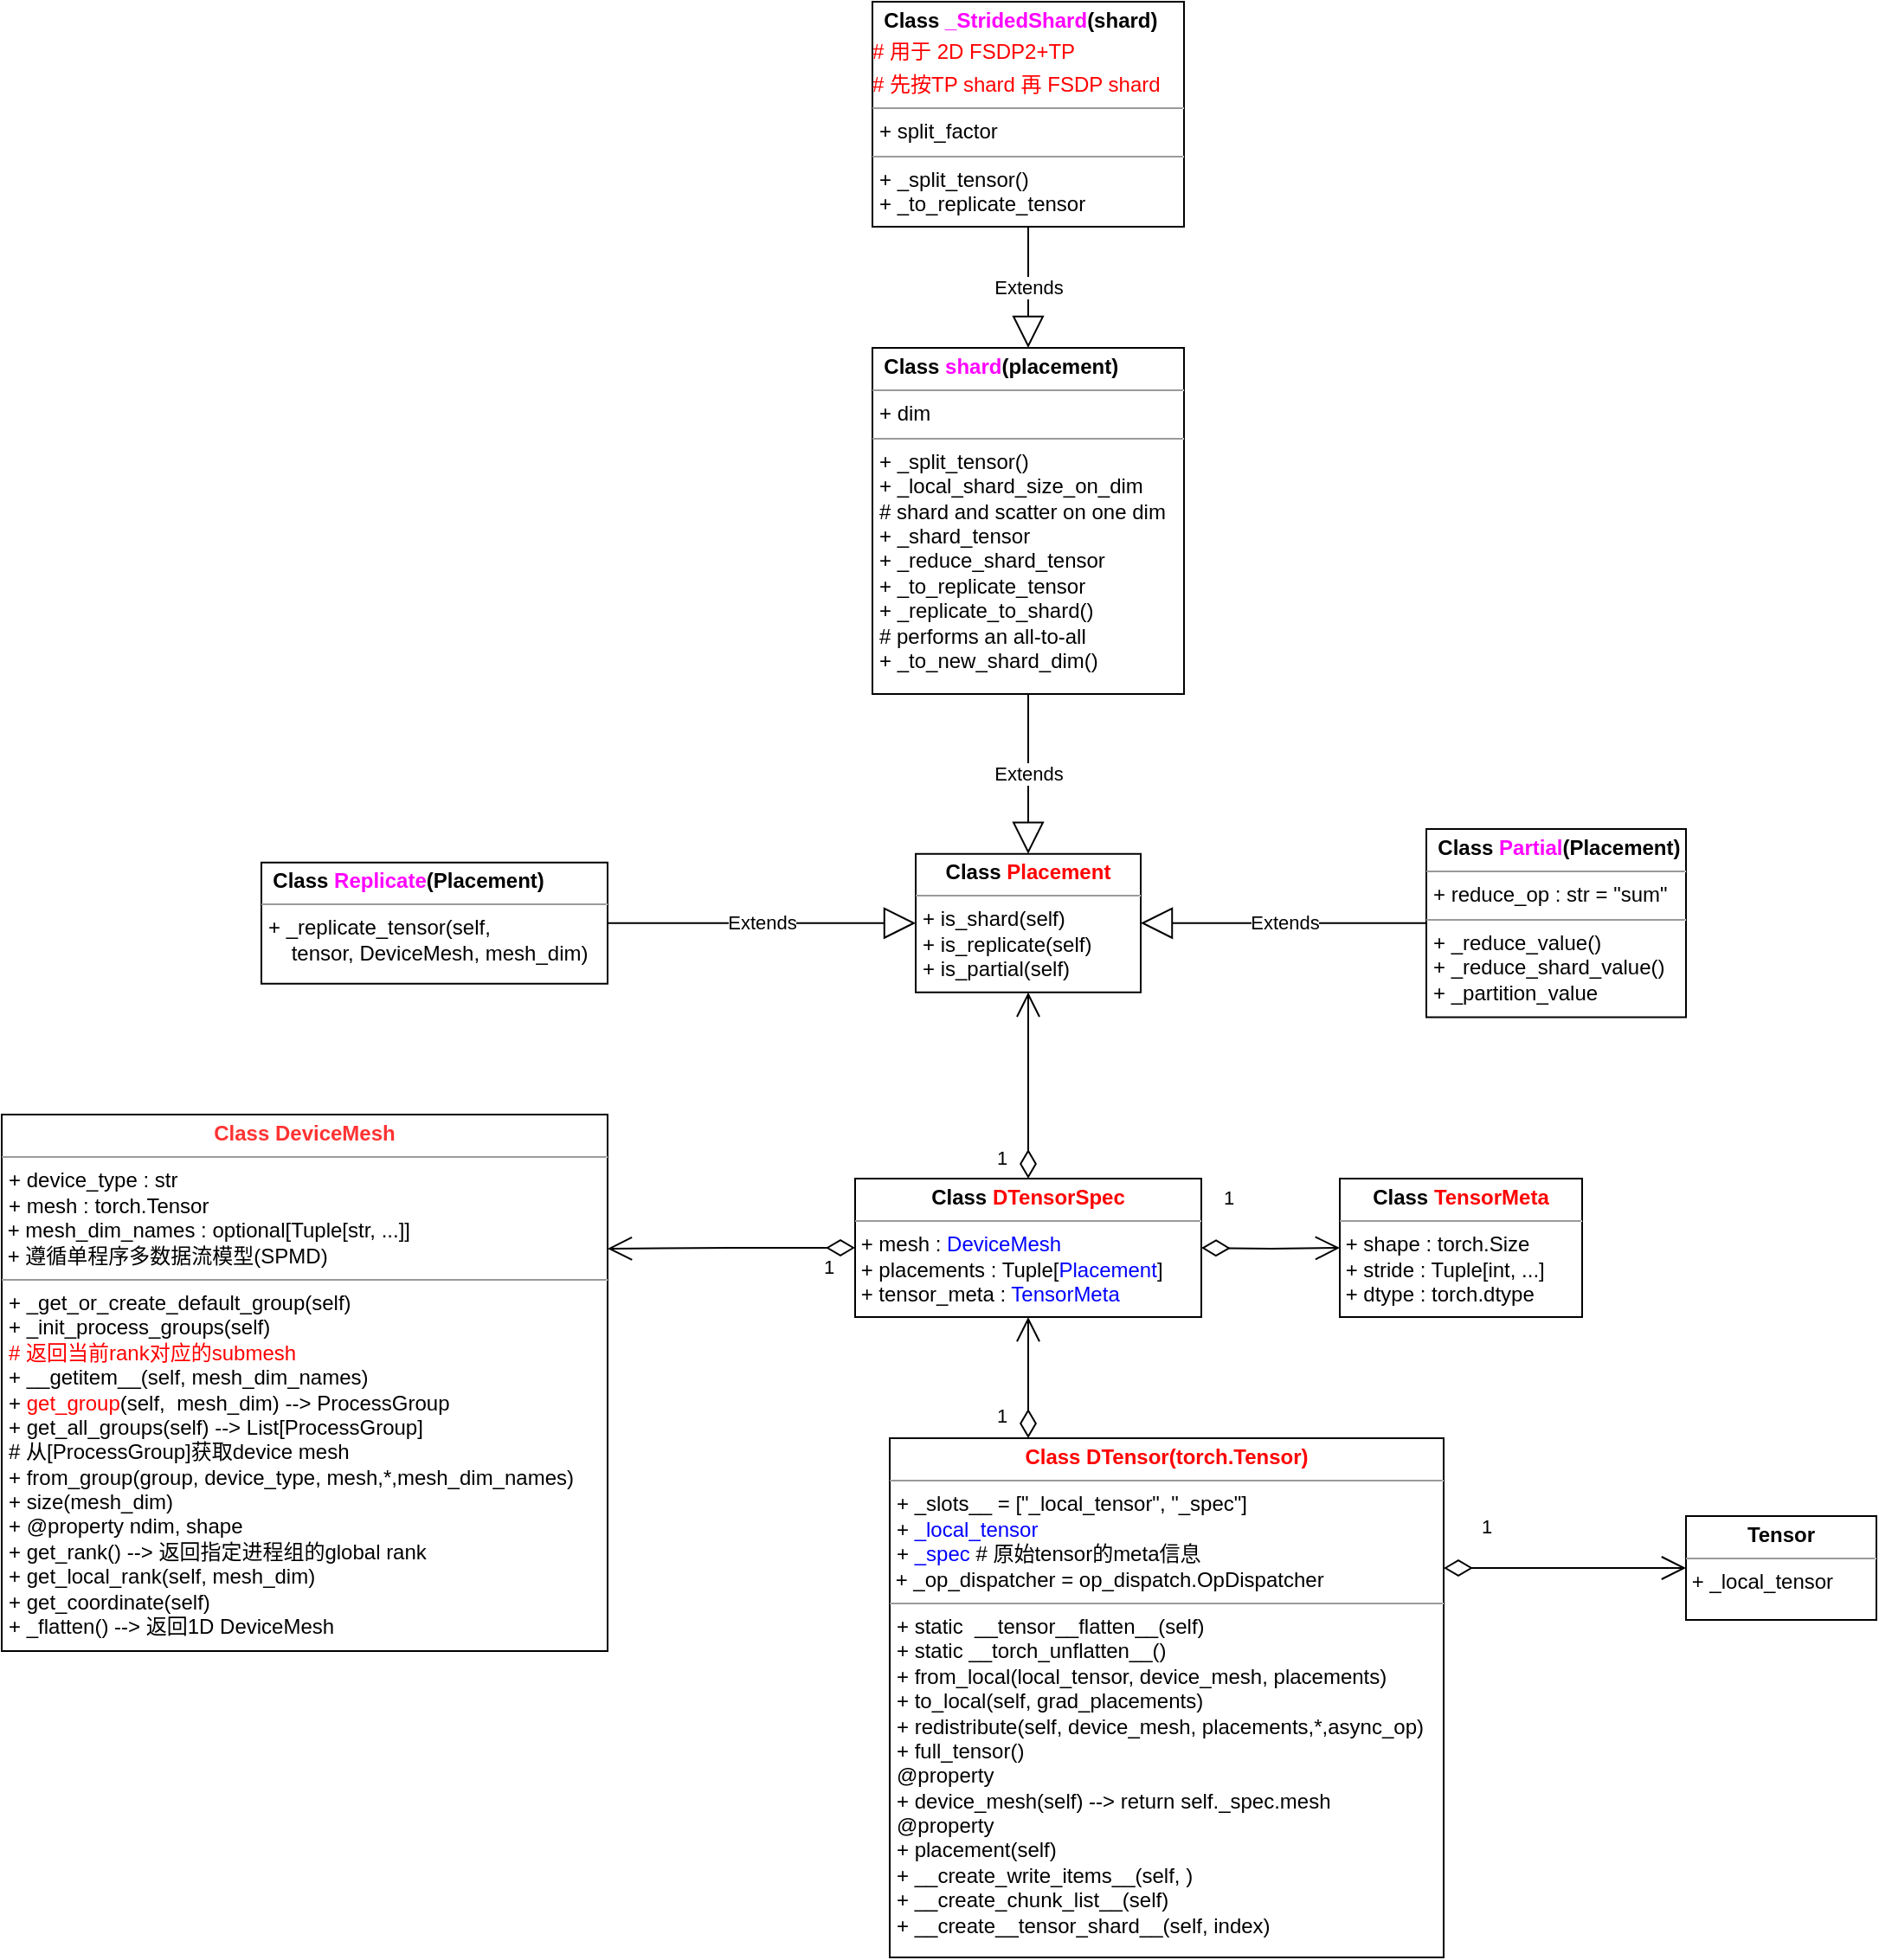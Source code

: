<mxfile version="24.2.5" type="device">
  <diagram id="C5RBs43oDa-KdzZeNtuy" name="Page-1">
    <mxGraphModel dx="2043" dy="1834" grid="1" gridSize="10" guides="1" tooltips="1" connect="1" arrows="1" fold="1" page="1" pageScale="1" pageWidth="827" pageHeight="1169" math="0" shadow="0">
      <root>
        <mxCell id="WIyWlLk6GJQsqaUBKTNV-0" />
        <mxCell id="WIyWlLk6GJQsqaUBKTNV-1" parent="WIyWlLk6GJQsqaUBKTNV-0" />
        <mxCell id="2enma9N4wk89pyidMat7-0" value="&lt;p style=&quot;margin:0px;margin-top:4px;text-align:center;&quot;&gt;&lt;b&gt;&lt;font color=&quot;#ff0000&quot;&gt;Class DTensor(torch.Tensor)&lt;/font&gt;&lt;/b&gt;&lt;/p&gt;&lt;hr size=&quot;1&quot;&gt;&lt;p style=&quot;margin:0px;margin-left:4px;&quot;&gt;+ _slots__ = [&quot;_local_tensor&quot;, &quot;_spec&quot;]&lt;/p&gt;&lt;p style=&quot;margin:0px;margin-left:4px;&quot;&gt;+&amp;nbsp;&lt;font color=&quot;#0000ff&quot;&gt;_local_tensor&lt;/font&gt;&lt;/p&gt;&lt;p style=&quot;margin:0px;margin-left:4px;&quot;&gt;+ &lt;font color=&quot;#0000ff&quot;&gt;_spec &lt;/font&gt;# 原始tensor的meta信息&lt;/p&gt;&amp;nbsp;+ _op_dispatcher = op_dispatch.OpDispatcher&lt;br&gt;&lt;hr size=&quot;1&quot;&gt;&lt;p style=&quot;margin:0px;margin-left:4px;&quot;&gt;+ static&amp;nbsp; __tensor__flatten__(self)&lt;/p&gt;&lt;p style=&quot;margin:0px;margin-left:4px;&quot;&gt;+ static __torch_unflatten__()&lt;/p&gt;&lt;p style=&quot;margin:0px;margin-left:4px;&quot;&gt;+ from_local(local_tensor, device_mesh, placements)&lt;/p&gt;&lt;p style=&quot;margin:0px;margin-left:4px;&quot;&gt;+ to_local(self, grad_placements)&lt;/p&gt;&lt;p style=&quot;margin:0px;margin-left:4px;&quot;&gt;+ redistribute(self, device_mesh, placements,*,async_op)&lt;/p&gt;&lt;p style=&quot;margin:0px;margin-left:4px;&quot;&gt;+ full_tensor()&lt;/p&gt;&lt;p style=&quot;margin:0px;margin-left:4px;&quot;&gt;@property&lt;/p&gt;&lt;p style=&quot;margin:0px;margin-left:4px;&quot;&gt;+ device_mesh(self) --&amp;gt; return self._spec.mesh&lt;/p&gt;&lt;p style=&quot;margin:0px;margin-left:4px;&quot;&gt;@property&lt;/p&gt;&lt;p style=&quot;margin:0px;margin-left:4px;&quot;&gt;+ placement(self)&lt;/p&gt;&lt;p style=&quot;margin:0px;margin-left:4px;&quot;&gt;+ __create_write_items__(self, )&lt;/p&gt;&lt;p style=&quot;margin:0px;margin-left:4px;&quot;&gt;+ __create_chunk_list__(self)&lt;/p&gt;&lt;p style=&quot;margin:0px;margin-left:4px;&quot;&gt;+ __create__tensor_shard__(self, index)&lt;/p&gt;&lt;p style=&quot;margin:0px;margin-left:4px;&quot;&gt;&lt;/p&gt;" style="verticalAlign=top;align=left;overflow=fill;html=1;whiteSpace=wrap;" vertex="1" parent="WIyWlLk6GJQsqaUBKTNV-1">
          <mxGeometry x="120" y="150" width="320" height="300" as="geometry" />
        </mxCell>
        <mxCell id="2enma9N4wk89pyidMat7-1" value="&lt;p style=&quot;margin:0px;margin-top:4px;text-align:center;&quot;&gt;&lt;b&gt;Class &lt;font color=&quot;#ff0000&quot;&gt;DTensorSpec&lt;/font&gt;&lt;/b&gt;&lt;/p&gt;&lt;hr size=&quot;1&quot;&gt;&lt;p style=&quot;margin:0px;margin-left:4px;&quot;&gt;&lt;/p&gt;&amp;nbsp;+ mesh : &lt;font color=&quot;#0000ff&quot;&gt;DeviceMesh&lt;/font&gt;&lt;br&gt;&amp;nbsp;+ placements : Tuple[&lt;font color=&quot;#0000ff&quot;&gt;Placement&lt;/font&gt;]&lt;br&gt;&amp;nbsp;+ tensor_meta : &lt;font color=&quot;#0000ff&quot;&gt;TensorMeta&lt;/font&gt;&lt;br&gt;&lt;br&gt;&lt;p style=&quot;margin:0px;margin-left:4px;&quot;&gt;&lt;/p&gt;&lt;p style=&quot;margin:0px;margin-left:4px;&quot;&gt;&lt;/p&gt;" style="verticalAlign=top;align=left;overflow=fill;html=1;whiteSpace=wrap;" vertex="1" parent="WIyWlLk6GJQsqaUBKTNV-1">
          <mxGeometry x="100" width="200" height="80" as="geometry" />
        </mxCell>
        <mxCell id="2enma9N4wk89pyidMat7-2" value="1" style="endArrow=open;html=1;endSize=12;startArrow=diamondThin;startSize=14;startFill=0;edgeStyle=orthogonalEdgeStyle;align=left;verticalAlign=bottom;rounded=0;entryX=0.5;entryY=1;entryDx=0;entryDy=0;exitX=0.25;exitY=0;exitDx=0;exitDy=0;" edge="1" parent="WIyWlLk6GJQsqaUBKTNV-1" source="2enma9N4wk89pyidMat7-0" target="2enma9N4wk89pyidMat7-1">
          <mxGeometry x="-0.867" y="20" relative="1" as="geometry">
            <mxPoint x="470" y="100" as="sourcePoint" />
            <mxPoint x="630" y="100" as="targetPoint" />
            <mxPoint as="offset" />
          </mxGeometry>
        </mxCell>
        <mxCell id="2enma9N4wk89pyidMat7-3" value="&lt;p style=&quot;margin:0px;margin-top:4px;text-align:center;&quot;&gt;&lt;b&gt;Tensor&lt;/b&gt;&lt;/p&gt;&lt;hr size=&quot;1&quot;&gt;&lt;p style=&quot;margin:0px;margin-left:4px;&quot;&gt;&lt;/p&gt;&amp;nbsp;+ _local_tensor&lt;br&gt;&lt;p style=&quot;margin:0px;margin-left:4px;&quot;&gt;&lt;/p&gt;&lt;p style=&quot;margin:0px;margin-left:4px;&quot;&gt;&lt;/p&gt;" style="verticalAlign=top;align=left;overflow=fill;html=1;whiteSpace=wrap;" vertex="1" parent="WIyWlLk6GJQsqaUBKTNV-1">
          <mxGeometry x="580" y="195" width="110" height="60" as="geometry" />
        </mxCell>
        <mxCell id="2enma9N4wk89pyidMat7-4" value="1" style="endArrow=open;html=1;endSize=12;startArrow=diamondThin;startSize=14;startFill=0;edgeStyle=orthogonalEdgeStyle;align=left;verticalAlign=bottom;rounded=0;exitX=1;exitY=0.25;exitDx=0;exitDy=0;entryX=0;entryY=0.5;entryDx=0;entryDy=0;" edge="1" parent="WIyWlLk6GJQsqaUBKTNV-1" source="2enma9N4wk89pyidMat7-0" target="2enma9N4wk89pyidMat7-3">
          <mxGeometry x="-0.714" y="15" relative="1" as="geometry">
            <mxPoint x="390" y="110" as="sourcePoint" />
            <mxPoint x="550" y="110" as="targetPoint" />
            <mxPoint as="offset" />
          </mxGeometry>
        </mxCell>
        <mxCell id="2enma9N4wk89pyidMat7-5" value="&lt;p style=&quot;margin:0px;margin-top:4px;text-align:center;&quot;&gt;&lt;font color=&quot;#ff3333&quot;&gt;&lt;b&gt;Class &lt;/b&gt;&lt;b style=&quot;background-color: initial;&quot;&gt;DeviceMesh&lt;/b&gt;&lt;/font&gt;&lt;/p&gt;&lt;p style=&quot;margin:0px;margin-top:4px;text-align:center;&quot;&gt;&lt;/p&gt;&lt;hr size=&quot;1&quot;&gt;&lt;p style=&quot;margin:0px;margin-left:4px;&quot;&gt;+ device_type : str&lt;/p&gt;&lt;p style=&quot;margin:0px;margin-left:4px;&quot;&gt;+ mesh : torch.Tensor&lt;/p&gt;&lt;p style=&quot;margin:0px;margin-left:4px;&quot;&gt;&lt;/p&gt;&amp;nbsp;+ mesh_dim_names : optional[Tuple[str, ...]]&lt;br&gt;&amp;nbsp;+ 遵循单程序多数据流模型(SPMD)&lt;hr size=&quot;1&quot;&gt;&lt;p style=&quot;margin:0px;margin-left:4px;&quot;&gt;+ _get_or_create_default_group(self)&lt;/p&gt;&lt;p style=&quot;margin:0px;margin-left:4px;&quot;&gt;+ _init_process_groups(self)&lt;/p&gt;&lt;p style=&quot;margin:0px;margin-left:4px;&quot;&gt;&lt;font color=&quot;#ff0000&quot;&gt;# 返回当前rank对应的submesh&lt;/font&gt;&lt;/p&gt;&lt;p style=&quot;margin:0px;margin-left:4px;&quot;&gt;+ __getitem__(self, mesh_dim_names)&lt;/p&gt;&lt;p style=&quot;margin:0px;margin-left:4px;&quot;&gt;+ &lt;font color=&quot;#ff0000&quot;&gt;get_group&lt;/font&gt;(self,&amp;nbsp; mesh_dim) --&amp;gt; ProcessGroup&lt;/p&gt;&lt;p style=&quot;margin:0px;margin-left:4px;&quot;&gt;+ get_all_groups(self) --&amp;gt; List[ProcessGroup]&lt;/p&gt;&lt;p style=&quot;margin:0px;margin-left:4px;&quot;&gt;# 从[ProcessGroup]获取device mesh&lt;/p&gt;&lt;p style=&quot;margin:0px;margin-left:4px;&quot;&gt;+ from_group(group, device_type, mesh,*,mesh_dim_names)&lt;/p&gt;&lt;p style=&quot;margin:0px;margin-left:4px;&quot;&gt;+ size(mesh_dim)&lt;/p&gt;&lt;p style=&quot;margin:0px;margin-left:4px;&quot;&gt;+ @property ndim, shape&lt;/p&gt;&lt;p style=&quot;margin:0px;margin-left:4px;&quot;&gt;+ get_rank() --&amp;gt; 返回指定进程组的global rank&lt;/p&gt;&lt;p style=&quot;margin:0px;margin-left:4px;&quot;&gt;+ get_local_rank(self, mesh_dim)&lt;/p&gt;&lt;p style=&quot;margin:0px;margin-left:4px;&quot;&gt;+ get_coordinate(self)&lt;/p&gt;&lt;p style=&quot;margin:0px;margin-left:4px;&quot;&gt;+ _flatten() --&amp;gt; 返回1D DeviceMesh&lt;/p&gt;&lt;p style=&quot;margin:0px;margin-left:4px;&quot;&gt;&lt;/p&gt;" style="verticalAlign=top;align=left;overflow=fill;html=1;whiteSpace=wrap;" vertex="1" parent="WIyWlLk6GJQsqaUBKTNV-1">
          <mxGeometry x="-393" y="-37" width="350" height="310" as="geometry" />
        </mxCell>
        <mxCell id="2enma9N4wk89pyidMat7-6" value="1" style="endArrow=open;html=1;endSize=12;startArrow=diamondThin;startSize=14;startFill=0;edgeStyle=orthogonalEdgeStyle;align=left;verticalAlign=bottom;rounded=0;entryX=1;entryY=0.25;entryDx=0;entryDy=0;exitX=0;exitY=0.5;exitDx=0;exitDy=0;" edge="1" parent="WIyWlLk6GJQsqaUBKTNV-1" source="2enma9N4wk89pyidMat7-1" target="2enma9N4wk89pyidMat7-5">
          <mxGeometry x="-0.721" y="20" relative="1" as="geometry">
            <mxPoint x="210" y="160" as="sourcePoint" />
            <mxPoint x="130" y="90" as="targetPoint" />
            <mxPoint as="offset" />
          </mxGeometry>
        </mxCell>
        <mxCell id="2enma9N4wk89pyidMat7-7" value="&lt;p style=&quot;margin:0px;margin-top:4px;text-align:center;&quot;&gt;&lt;b&gt;Class &lt;font color=&quot;#ff0000&quot;&gt;Placement&lt;/font&gt;&lt;/b&gt;&lt;/p&gt;&lt;hr size=&quot;1&quot;&gt;&lt;p style=&quot;margin:0px;margin-left:4px;&quot;&gt;+ is_shard(self)&lt;/p&gt;&lt;p style=&quot;margin:0px;margin-left:4px;&quot;&gt;+ is_replicate(self)&lt;/p&gt;&lt;p style=&quot;margin:0px;margin-left:4px;&quot;&gt;+ is_partial(self)&lt;/p&gt;&lt;p style=&quot;margin:0px;margin-left:4px;&quot;&gt;&lt;/p&gt;" style="verticalAlign=top;align=left;overflow=fill;html=1;whiteSpace=wrap;" vertex="1" parent="WIyWlLk6GJQsqaUBKTNV-1">
          <mxGeometry x="135" y="-187.62" width="130" height="80" as="geometry" />
        </mxCell>
        <mxCell id="2enma9N4wk89pyidMat7-8" value="1" style="endArrow=open;html=1;endSize=12;startArrow=diamondThin;startSize=14;startFill=0;edgeStyle=orthogonalEdgeStyle;align=left;verticalAlign=bottom;rounded=0;entryX=0.5;entryY=1;entryDx=0;entryDy=0;exitX=0.5;exitY=0;exitDx=0;exitDy=0;" edge="1" parent="WIyWlLk6GJQsqaUBKTNV-1" source="2enma9N4wk89pyidMat7-1" target="2enma9N4wk89pyidMat7-7">
          <mxGeometry x="-0.945" y="20" relative="1" as="geometry">
            <mxPoint x="50" y="10" as="sourcePoint" />
            <mxPoint x="-195" y="-110" as="targetPoint" />
            <mxPoint as="offset" />
          </mxGeometry>
        </mxCell>
        <mxCell id="2enma9N4wk89pyidMat7-9" value="&lt;p style=&quot;margin: 4px 0px 0px;&quot;&gt;&lt;b&gt;&amp;nbsp; &lt;/b&gt;&lt;b style=&quot;text-align: center; background-color: initial;&quot;&gt;Class &lt;font color=&quot;#ff00ff&quot;&gt;shard&lt;/font&gt;(placement)&lt;/b&gt;&lt;/p&gt;&lt;p style=&quot;margin:0px;margin-top:4px;text-align:center;&quot;&gt;&lt;/p&gt;&lt;hr size=&quot;1&quot;&gt;&lt;p style=&quot;margin:0px;margin-left:4px;&quot;&gt;+ dim&lt;/p&gt;&lt;hr size=&quot;1&quot;&gt;&lt;p style=&quot;margin:0px;margin-left:4px;&quot;&gt;+ _split_tensor()&lt;/p&gt;&lt;p style=&quot;margin:0px;margin-left:4px;&quot;&gt;+ _local_shard_size_on_dim&lt;/p&gt;&lt;p style=&quot;margin:0px;margin-left:4px;&quot;&gt;# shard and scatter on one dim&lt;/p&gt;&lt;p style=&quot;margin:0px;margin-left:4px;&quot;&gt;+ _shard_tensor&amp;nbsp;&lt;/p&gt;&lt;p style=&quot;margin:0px;margin-left:4px;&quot;&gt;+ _reduce_shard_tensor&lt;/p&gt;&lt;p style=&quot;margin:0px;margin-left:4px;&quot;&gt;+ _to_replicate_tensor&lt;/p&gt;&lt;p style=&quot;margin:0px;margin-left:4px;&quot;&gt;+ _replicate_to_shard()&lt;/p&gt;&lt;p style=&quot;margin:0px;margin-left:4px;&quot;&gt;# performs an all-to-all&lt;/p&gt;&lt;p style=&quot;margin:0px;margin-left:4px;&quot;&gt;+ _to_new_shard_dim()&amp;nbsp;&lt;/p&gt;&lt;p style=&quot;margin:0px;margin-left:4px;&quot;&gt;&lt;/p&gt;&lt;p style=&quot;margin:0px;margin-left:4px;&quot;&gt;&lt;/p&gt;" style="verticalAlign=top;align=left;overflow=fill;html=1;whiteSpace=wrap;" vertex="1" parent="WIyWlLk6GJQsqaUBKTNV-1">
          <mxGeometry x="110" y="-480" width="180" height="200" as="geometry" />
        </mxCell>
        <mxCell id="2enma9N4wk89pyidMat7-10" value="Extends" style="endArrow=block;endSize=16;endFill=0;html=1;rounded=0;exitX=0.5;exitY=1;exitDx=0;exitDy=0;entryX=0.5;entryY=0;entryDx=0;entryDy=0;" edge="1" parent="WIyWlLk6GJQsqaUBKTNV-1" source="2enma9N4wk89pyidMat7-9" target="2enma9N4wk89pyidMat7-7">
          <mxGeometry width="160" relative="1" as="geometry">
            <mxPoint x="110" y="-280" as="sourcePoint" />
            <mxPoint x="270" y="-280" as="targetPoint" />
          </mxGeometry>
        </mxCell>
        <mxCell id="2enma9N4wk89pyidMat7-11" value="&lt;p style=&quot;margin: 4px 0px 0px;&quot;&gt;&lt;b&gt;&amp;nbsp; &lt;/b&gt;&lt;b style=&quot;text-align: center; background-color: initial;&quot;&gt;Class &lt;font color=&quot;#ff00ff&quot;&gt;_StridedShard&lt;/font&gt;(shard)&lt;/b&gt;&lt;/p&gt;&lt;p style=&quot;margin: 4px 0px 0px;&quot;&gt;&lt;font color=&quot;#ff0000&quot;&gt;# 用于 2D FSDP2+TP&lt;/font&gt;&lt;/p&gt;&lt;p style=&quot;margin: 4px 0px 0px;&quot;&gt;&lt;font color=&quot;#ff0000&quot;&gt;# 先按TP shard 再 FSDP shard&lt;/font&gt;&lt;/p&gt;&lt;p style=&quot;margin: 4px 0px 0px;&quot;&gt;&lt;/p&gt;&lt;p style=&quot;margin:0px;margin-top:4px;text-align:center;&quot;&gt;&lt;/p&gt;&lt;hr size=&quot;1&quot;&gt;&lt;p style=&quot;margin:0px;margin-left:4px;&quot;&gt;&lt;/p&gt;&lt;p style=&quot;margin:0px;margin-left:4px;&quot;&gt;+ split_factor&lt;/p&gt;&lt;hr size=&quot;1&quot;&gt;&lt;p style=&quot;margin:0px;margin-left:4px;&quot;&gt;+ _split_tensor()&lt;/p&gt;&lt;p style=&quot;margin:0px;margin-left:4px;&quot;&gt;&lt;/p&gt;&lt;p style=&quot;margin:0px;margin-left:4px;&quot;&gt;+ _to_replicate_tensor&lt;/p&gt;&lt;p style=&quot;margin:0px;margin-left:4px;&quot;&gt;&lt;/p&gt;&lt;p style=&quot;margin:0px;margin-left:4px;&quot;&gt;&lt;/p&gt;&lt;p style=&quot;margin:0px;margin-left:4px;&quot;&gt;&lt;/p&gt;" style="verticalAlign=top;align=left;overflow=fill;html=1;whiteSpace=wrap;" vertex="1" parent="WIyWlLk6GJQsqaUBKTNV-1">
          <mxGeometry x="110" y="-680" width="180" height="130" as="geometry" />
        </mxCell>
        <mxCell id="2enma9N4wk89pyidMat7-12" value="Extends" style="endArrow=block;endSize=16;endFill=0;html=1;rounded=0;exitX=0.5;exitY=1;exitDx=0;exitDy=0;entryX=0.5;entryY=0;entryDx=0;entryDy=0;" edge="1" parent="WIyWlLk6GJQsqaUBKTNV-1" source="2enma9N4wk89pyidMat7-11" target="2enma9N4wk89pyidMat7-9">
          <mxGeometry width="160" relative="1" as="geometry">
            <mxPoint x="100" y="-580" as="sourcePoint" />
            <mxPoint x="260" y="-580" as="targetPoint" />
          </mxGeometry>
        </mxCell>
        <mxCell id="2enma9N4wk89pyidMat7-13" value="&lt;p style=&quot;margin: 4px 0px 0px;&quot;&gt;&lt;b&gt;&amp;nbsp; &lt;/b&gt;&lt;b style=&quot;text-align: center; background-color: initial;&quot;&gt;Class &lt;font color=&quot;#ff00ff&quot;&gt;Replicate&lt;/font&gt;(Placement)&lt;br&gt;&lt;/b&gt;&lt;/p&gt;&lt;p style=&quot;margin: 4px 0px 0px;&quot;&gt;&lt;/p&gt;&lt;p style=&quot;margin:0px;margin-top:4px;text-align:center;&quot;&gt;&lt;/p&gt;&lt;hr size=&quot;1&quot;&gt;&lt;p style=&quot;margin:0px;margin-left:4px;&quot;&gt;&lt;/p&gt;&lt;p style=&quot;margin:0px;margin-left:4px;&quot;&gt;+ _replicate_tensor(self,&lt;/p&gt;&lt;p style=&quot;margin:0px;margin-left:4px;&quot;&gt;&amp;nbsp; &amp;nbsp; tensor, DeviceMesh, mesh_dim)&lt;/p&gt;&lt;p style=&quot;margin:0px;margin-left:4px;&quot;&gt;&lt;/p&gt;&lt;p style=&quot;margin:0px;margin-left:4px;&quot;&gt;&lt;/p&gt;&lt;p style=&quot;margin:0px;margin-left:4px;&quot;&gt;&lt;/p&gt;&lt;p style=&quot;margin:0px;margin-left:4px;&quot;&gt;&lt;/p&gt;" style="verticalAlign=top;align=left;overflow=fill;html=1;whiteSpace=wrap;" vertex="1" parent="WIyWlLk6GJQsqaUBKTNV-1">
          <mxGeometry x="-243" y="-182.62" width="200" height="70" as="geometry" />
        </mxCell>
        <mxCell id="2enma9N4wk89pyidMat7-14" value="Extends" style="endArrow=block;endSize=16;endFill=0;html=1;rounded=0;exitX=1;exitY=0.5;exitDx=0;exitDy=0;entryX=0;entryY=0.5;entryDx=0;entryDy=0;" edge="1" parent="WIyWlLk6GJQsqaUBKTNV-1" source="2enma9N4wk89pyidMat7-13" target="2enma9N4wk89pyidMat7-7">
          <mxGeometry width="160" relative="1" as="geometry">
            <mxPoint x="96" y="-302" as="sourcePoint" />
            <mxPoint x="98" y="-192" as="targetPoint" />
          </mxGeometry>
        </mxCell>
        <mxCell id="2enma9N4wk89pyidMat7-15" value="&lt;p style=&quot;margin: 4px 0px 0px;&quot;&gt;&lt;b&gt;&amp;nbsp; &lt;/b&gt;&lt;b style=&quot;text-align: center; background-color: initial;&quot;&gt;Class &lt;font color=&quot;#ff00ff&quot;&gt;Partial&lt;/font&gt;(Placement)&lt;br&gt;&lt;/b&gt;&lt;/p&gt;&lt;p style=&quot;margin: 4px 0px 0px;&quot;&gt;&lt;/p&gt;&lt;p style=&quot;margin:0px;margin-top:4px;text-align:center;&quot;&gt;&lt;/p&gt;&lt;hr size=&quot;1&quot;&gt;&lt;p style=&quot;margin:0px;margin-left:4px;&quot;&gt;&lt;/p&gt;&lt;p style=&quot;margin:0px;margin-left:4px;&quot;&gt;+ reduce_op : str = &quot;sum&quot;&lt;/p&gt;&lt;hr size=&quot;1&quot;&gt;&lt;p style=&quot;margin:0px;margin-left:4px;&quot;&gt;+ _reduce_value()&lt;/p&gt;&lt;p style=&quot;margin:0px;margin-left:4px;&quot;&gt;+ _reduce_shard_value()&lt;/p&gt;&lt;p style=&quot;margin:0px;margin-left:4px;&quot;&gt;+ _partition_value&lt;/p&gt;&lt;p style=&quot;margin:0px;margin-left:4px;&quot;&gt;&lt;/p&gt;&lt;p style=&quot;margin:0px;margin-left:4px;&quot;&gt;&lt;/p&gt;&lt;p style=&quot;margin:0px;margin-left:4px;&quot;&gt;&lt;/p&gt;" style="verticalAlign=top;align=left;overflow=fill;html=1;whiteSpace=wrap;" vertex="1" parent="WIyWlLk6GJQsqaUBKTNV-1">
          <mxGeometry x="430" y="-201.99" width="150" height="108.75" as="geometry" />
        </mxCell>
        <mxCell id="2enma9N4wk89pyidMat7-16" value="Extends" style="endArrow=block;endSize=16;endFill=0;html=1;rounded=0;exitX=0;exitY=0.5;exitDx=0;exitDy=0;entryX=1;entryY=0.5;entryDx=0;entryDy=0;" edge="1" parent="WIyWlLk6GJQsqaUBKTNV-1" source="2enma9N4wk89pyidMat7-15" target="2enma9N4wk89pyidMat7-7">
          <mxGeometry width="160" relative="1" as="geometry">
            <mxPoint x="295" y="-302" as="sourcePoint" />
            <mxPoint x="195" y="-192" as="targetPoint" />
          </mxGeometry>
        </mxCell>
        <mxCell id="2enma9N4wk89pyidMat7-17" value="&lt;p style=&quot;margin:0px;margin-top:4px;text-align:center;&quot;&gt;&lt;b&gt;Class &lt;font color=&quot;#ff0000&quot;&gt;TensorMeta&lt;/font&gt;&lt;/b&gt;&lt;/p&gt;&lt;hr size=&quot;1&quot;&gt;&lt;p style=&quot;margin:0px;margin-left:4px;&quot;&gt;&lt;/p&gt;&amp;nbsp;+ shape : torch.Size&lt;br&gt;&amp;nbsp;+ stride : Tuple[int, ...]&lt;br&gt;&amp;nbsp;+ dtype : torch.dtype&lt;br&gt;&lt;br&gt;&lt;p style=&quot;margin:0px;margin-left:4px;&quot;&gt;&lt;/p&gt;&lt;p style=&quot;margin:0px;margin-left:4px;&quot;&gt;&lt;/p&gt;" style="verticalAlign=top;align=left;overflow=fill;html=1;whiteSpace=wrap;" vertex="1" parent="WIyWlLk6GJQsqaUBKTNV-1">
          <mxGeometry x="380" width="140" height="80" as="geometry" />
        </mxCell>
        <mxCell id="2enma9N4wk89pyidMat7-18" value="1" style="endArrow=open;html=1;endSize=12;startArrow=diamondThin;startSize=14;startFill=0;edgeStyle=orthogonalEdgeStyle;align=left;verticalAlign=bottom;rounded=0;entryX=0;entryY=0.5;entryDx=0;entryDy=0;" edge="1" parent="WIyWlLk6GJQsqaUBKTNV-1" target="2enma9N4wk89pyidMat7-17">
          <mxGeometry x="-0.721" y="20" relative="1" as="geometry">
            <mxPoint x="300" y="40" as="sourcePoint" />
            <mxPoint x="-33" y="51" as="targetPoint" />
            <mxPoint as="offset" />
          </mxGeometry>
        </mxCell>
      </root>
    </mxGraphModel>
  </diagram>
</mxfile>
